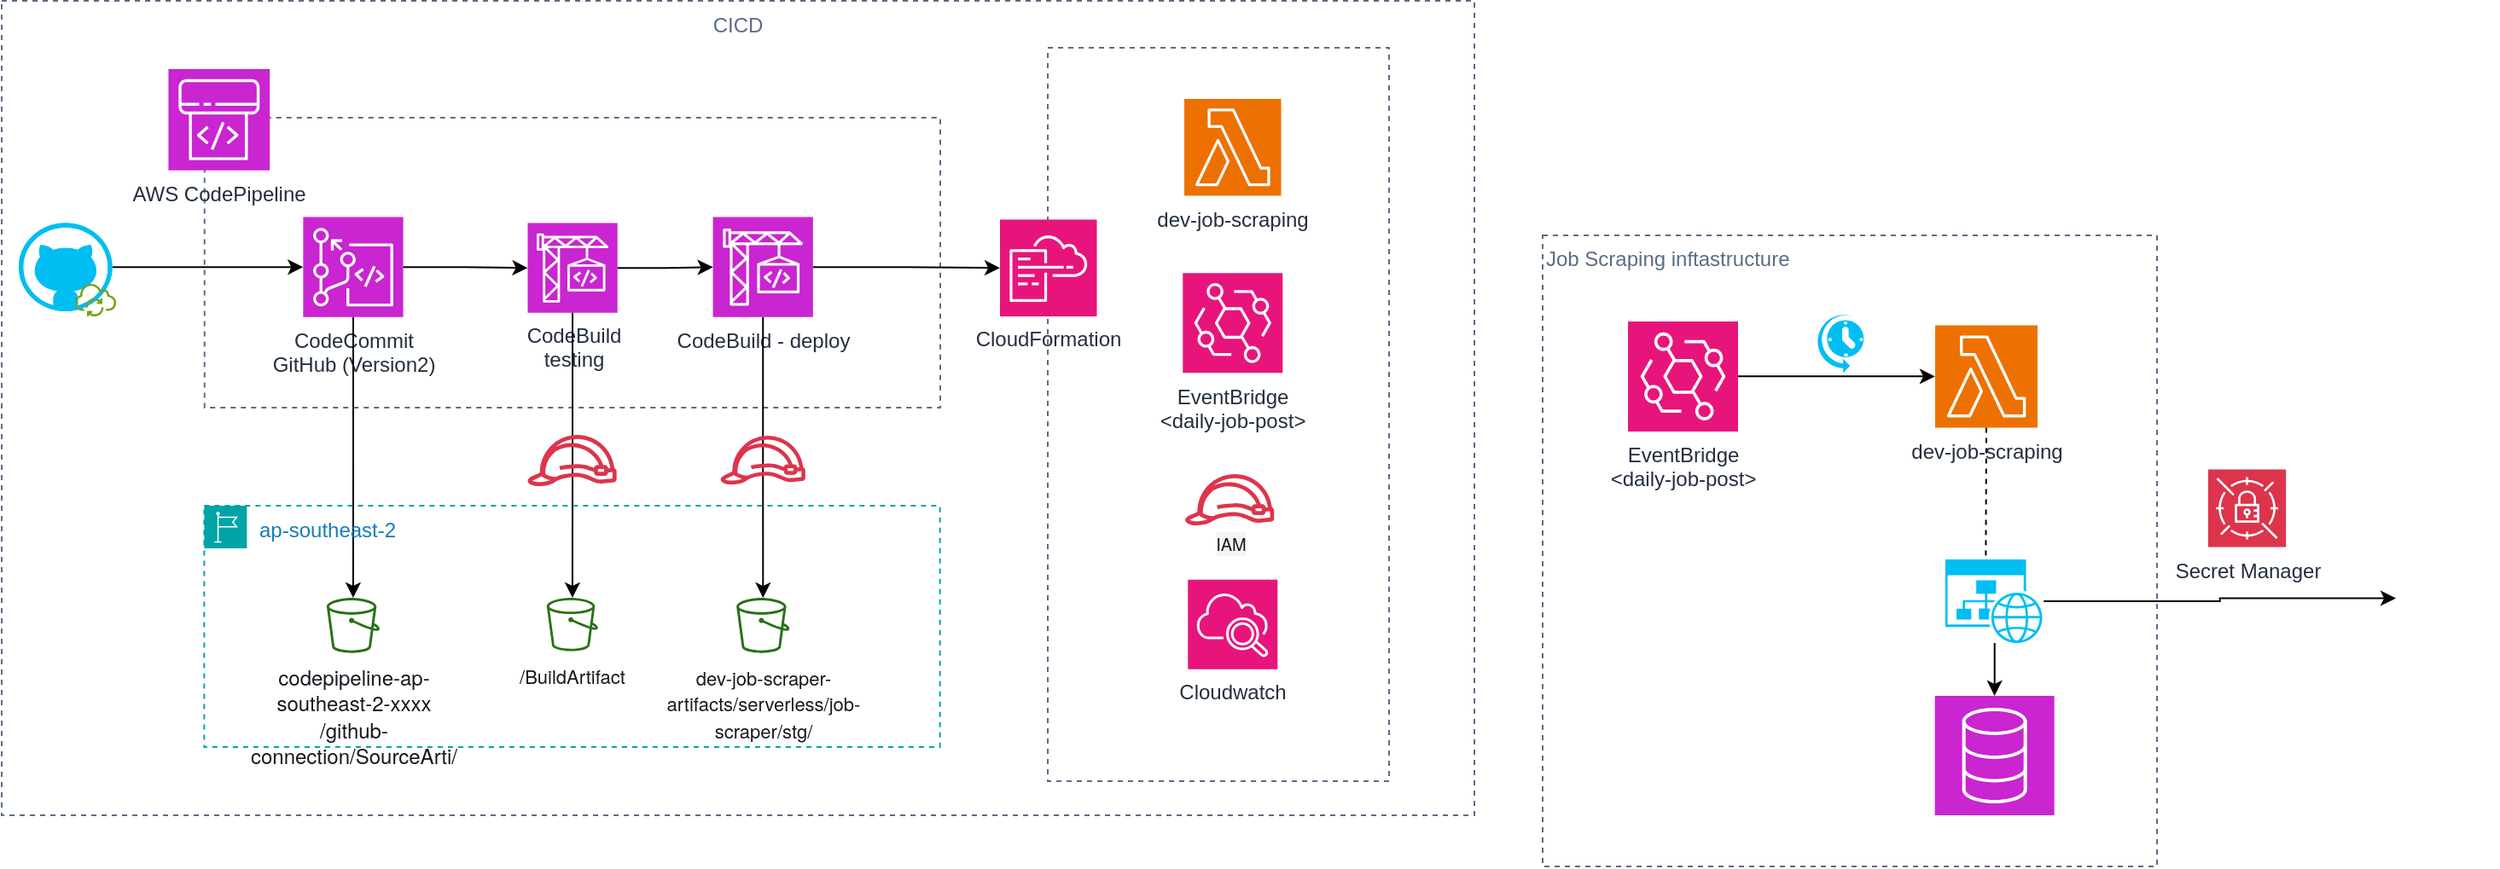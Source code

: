 <mxfile version="24.4.8" type="github">
  <diagram id="Ht1M8jgEwFfnCIfOTk4-" name="Page-1">
    <mxGraphModel dx="704" dy="620" grid="1" gridSize="10" guides="1" tooltips="1" connect="1" arrows="1" fold="1" page="1" pageScale="1" pageWidth="1169" pageHeight="827" math="0" shadow="0">
      <root>
        <mxCell id="0" />
        <mxCell id="1" parent="0" />
        <mxCell id="2VoRDn7YcmzkF_4KtgZK-114" value="Job Scraping inftastructure&lt;div&gt;&lt;br&gt;&lt;/div&gt;" style="fillColor=none;strokeColor=#5A6C86;dashed=1;verticalAlign=top;fontStyle=0;fontColor=#5A6C86;whiteSpace=wrap;html=1;align=left;" vertex="1" parent="1">
          <mxGeometry x="1460" y="210" width="360" height="370" as="geometry" />
        </mxCell>
        <mxCell id="2VoRDn7YcmzkF_4KtgZK-103" value="" style="fillColor=none;strokeColor=#5A6C86;dashed=1;verticalAlign=top;fontStyle=0;fontColor=#5A6C86;whiteSpace=wrap;html=1;" vertex="1" parent="1">
          <mxGeometry x="1170" y="100" width="200" height="430" as="geometry" />
        </mxCell>
        <mxCell id="2VoRDn7YcmzkF_4KtgZK-83" value="CICD" style="fillColor=none;strokeColor=#5A6C86;dashed=1;verticalAlign=top;fontStyle=0;fontColor=#5A6C86;whiteSpace=wrap;html=1;" vertex="1" parent="1">
          <mxGeometry x="557" y="72.5" width="863" height="477.5" as="geometry" />
        </mxCell>
        <mxCell id="2VoRDn7YcmzkF_4KtgZK-6" value="EventBridge&lt;div&gt;&amp;lt;daily-job-post&lt;span style=&quot;background-color: initial;&quot;&gt;&amp;gt;&lt;/span&gt;&lt;/div&gt;" style="sketch=0;points=[[0,0,0],[0.25,0,0],[0.5,0,0],[0.75,0,0],[1,0,0],[0,1,0],[0.25,1,0],[0.5,1,0],[0.75,1,0],[1,1,0],[0,0.25,0],[0,0.5,0],[0,0.75,0],[1,0.25,0],[1,0.5,0],[1,0.75,0]];outlineConnect=0;fontColor=#232F3E;fillColor=#E7157B;strokeColor=#ffffff;dashed=0;verticalLabelPosition=bottom;verticalAlign=top;align=center;html=1;fontSize=12;fontStyle=0;aspect=fixed;shape=mxgraph.aws4.resourceIcon;resIcon=mxgraph.aws4.eventbridge;fontFamily=Helvetica;" vertex="1" parent="1">
          <mxGeometry x="1510" y="260.44" width="64.5" height="64.5" as="geometry" />
        </mxCell>
        <mxCell id="2VoRDn7YcmzkF_4KtgZK-57" value="" style="shape=image;html=1;verticalAlign=top;verticalLabelPosition=bottom;labelBackgroundColor=#ffffff;imageAspect=0;aspect=fixed;image=https://cdn2.iconfinder.com/data/icons/social-media-2285/512/1_Slack_colored_svg-128.png" vertex="1" parent="1">
          <mxGeometry x="1960" y="392.79" width="60" height="60" as="geometry" />
        </mxCell>
        <mxCell id="2VoRDn7YcmzkF_4KtgZK-56" value="" style="verticalLabelPosition=bottom;html=1;verticalAlign=top;align=center;strokeColor=none;fillColor=#00BEF2;shape=mxgraph.azure.scheduler;pointerEvents=1;" vertex="1" parent="1">
          <mxGeometry x="1620" y="255.42" width="28.17" height="35.21" as="geometry" />
        </mxCell>
        <mxCell id="2VoRDn7YcmzkF_4KtgZK-43" value="&lt;div&gt;&lt;br&gt;&lt;/div&gt;" style="fillColor=none;strokeColor=#5A6C86;dashed=1;verticalAlign=top;fontStyle=0;fontColor=#5A6C86;whiteSpace=wrap;html=1;" vertex="1" parent="1">
          <mxGeometry x="675.87" y="141" width="431.13" height="170" as="geometry" />
        </mxCell>
        <mxCell id="2VoRDn7YcmzkF_4KtgZK-12" value="AWS CodePipeline&lt;div&gt;&lt;br&gt;&lt;/div&gt;" style="sketch=0;points=[[0,0,0],[0.25,0,0],[0.5,0,0],[0.75,0,0],[1,0,0],[0,1,0],[0.25,1,0],[0.5,1,0],[0.75,1,0],[1,1,0],[0,0.25,0],[0,0.5,0],[0,0.75,0],[1,0.25,0],[1,0.5,0],[1,0.75,0]];outlineConnect=0;fontColor=#232F3E;fillColor=#C925D1;strokeColor=#ffffff;dashed=0;verticalLabelPosition=bottom;verticalAlign=top;align=center;html=1;fontSize=12;fontStyle=0;aspect=fixed;shape=mxgraph.aws4.resourceIcon;resIcon=mxgraph.aws4.codepipeline;" vertex="1" parent="1">
          <mxGeometry x="654.72" y="112.5" width="59.369" height="59.369" as="geometry" />
        </mxCell>
        <mxCell id="2VoRDn7YcmzkF_4KtgZK-23" value="&lt;div&gt;CodeCommit&lt;/div&gt;GitHub (Version2)" style="sketch=0;points=[[0,0,0],[0.25,0,0],[0.5,0,0],[0.75,0,0],[1,0,0],[0,1,0],[0.25,1,0],[0.5,1,0],[0.75,1,0],[1,1,0],[0,0.25,0],[0,0.5,0],[0,0.75,0],[1,0.25,0],[1,0.5,0],[1,0.75,0]];outlineConnect=0;fontColor=#232F3E;fillColor=#C925D1;strokeColor=#ffffff;dashed=0;verticalLabelPosition=bottom;verticalAlign=top;align=center;html=1;fontSize=12;fontStyle=0;aspect=fixed;shape=mxgraph.aws4.resourceIcon;resIcon=mxgraph.aws4.codecommit;" vertex="1" parent="1">
          <mxGeometry x="733.668" y="199.307" width="58.618" height="58.618" as="geometry" />
        </mxCell>
        <mxCell id="2VoRDn7YcmzkF_4KtgZK-52" style="edgeStyle=orthogonalEdgeStyle;rounded=0;orthogonalLoop=1;jettySize=auto;html=1;" edge="1" parent="1" source="2VoRDn7YcmzkF_4KtgZK-40" target="2VoRDn7YcmzkF_4KtgZK-23">
          <mxGeometry relative="1" as="geometry" />
        </mxCell>
        <mxCell id="2VoRDn7YcmzkF_4KtgZK-35" value="&lt;span style=&quot;color: rgb(22, 25, 31); font-family: &amp;quot;Amazon Ember&amp;quot;, &amp;quot;Helvetica Neue&amp;quot;, Roboto, Arial, sans-serif; text-align: start; text-wrap: wrap;&quot;&gt;codepipeline-ap-southeast-2-xxxx&lt;/span&gt;&lt;div&gt;&lt;span style=&quot;color: rgb(22, 25, 31); font-family: &amp;quot;Amazon Ember&amp;quot;, &amp;quot;Helvetica Neue&amp;quot;, Roboto, Arial, sans-serif; text-align: start; text-wrap: wrap;&quot;&gt;/github-connection/SourceArti/&lt;/span&gt;&lt;/div&gt;" style="outlineConnect=0;fontColor=#232F3E;gradientColor=none;fillColor=#277116;strokeColor=none;dashed=0;verticalLabelPosition=bottom;verticalAlign=top;align=center;html=1;fontSize=12;fontStyle=0;aspect=fixed;pointerEvents=1;shape=mxgraph.aws4.bucket;labelBackgroundColor=#ffffff;" vertex="1" parent="1">
          <mxGeometry x="747.446" y="422.498" width="31.067" height="32.315" as="geometry" />
        </mxCell>
        <mxCell id="2VoRDn7YcmzkF_4KtgZK-36" style="edgeStyle=orthogonalEdgeStyle;rounded=0;orthogonalLoop=1;jettySize=auto;html=1;" edge="1" parent="1" source="2VoRDn7YcmzkF_4KtgZK-23" target="2VoRDn7YcmzkF_4KtgZK-35">
          <mxGeometry relative="1" as="geometry" />
        </mxCell>
        <mxCell id="2VoRDn7YcmzkF_4KtgZK-7" value="CodeBuild&lt;div&gt;testing&lt;/div&gt;" style="sketch=0;points=[[0,0,0],[0.25,0,0],[0.5,0,0],[0.75,0,0],[1,0,0],[0,1,0],[0.25,1,0],[0.5,1,0],[0.75,1,0],[1,1,0],[0,0.25,0],[0,0.5,0],[0,0.75,0],[1,0.25,0],[1,0.5,0],[1,0.75,0]];outlineConnect=0;fontColor=#232F3E;fillColor=#C925D1;strokeColor=#ffffff;dashed=0;verticalLabelPosition=bottom;verticalAlign=top;align=center;html=1;fontSize=12;fontStyle=0;aspect=fixed;shape=mxgraph.aws4.resourceIcon;resIcon=mxgraph.aws4.codebuild;" vertex="1" parent="1">
          <mxGeometry x="865.248" y="202.812" width="52.606" height="52.606" as="geometry" />
        </mxCell>
        <mxCell id="2VoRDn7YcmzkF_4KtgZK-38" style="edgeStyle=orthogonalEdgeStyle;rounded=0;orthogonalLoop=1;jettySize=auto;html=1;" edge="1" parent="1" source="2VoRDn7YcmzkF_4KtgZK-7" target="2VoRDn7YcmzkF_4KtgZK-37">
          <mxGeometry relative="1" as="geometry" />
        </mxCell>
        <mxCell id="2VoRDn7YcmzkF_4KtgZK-24" style="edgeStyle=orthogonalEdgeStyle;rounded=0;orthogonalLoop=1;jettySize=auto;html=1;entryX=0;entryY=0.5;entryDx=0;entryDy=0;entryPerimeter=0;" edge="1" parent="1" source="2VoRDn7YcmzkF_4KtgZK-23" target="2VoRDn7YcmzkF_4KtgZK-7">
          <mxGeometry relative="1" as="geometry" />
        </mxCell>
        <mxCell id="2VoRDn7YcmzkF_4KtgZK-37" value="&lt;span style=&quot;color: rgb(22, 25, 31); font-family: &amp;quot;Amazon Ember&amp;quot;, &amp;quot;Helvetica Neue&amp;quot;, Roboto, Arial, sans-serif; text-align: start; text-wrap: wrap;&quot;&gt;&lt;font style=&quot;font-size: 11px;&quot;&gt;/&lt;/font&gt;&lt;/span&gt;&lt;span style=&quot;font-size: 11px; color: rgb(22, 25, 31); font-family: &amp;quot;Amazon Ember&amp;quot;, &amp;quot;Helvetica Neue&amp;quot;, Roboto, Arial, sans-serif; text-align: start; text-wrap: wrap;&quot;&gt;BuildArtifact&lt;/span&gt;&lt;div&gt;&lt;div&gt;&lt;span style=&quot;color: rgb(22, 25, 31); font-family: &amp;quot;Amazon Ember&amp;quot;, &amp;quot;Helvetica Neue&amp;quot;, Roboto, Arial, sans-serif; text-align: start; text-wrap: wrap;&quot;&gt;&lt;font style=&quot;font-size: 11px;&quot;&gt;&lt;br&gt;&lt;/font&gt;&lt;/span&gt;&lt;/div&gt;&lt;/div&gt;" style="outlineConnect=0;fontColor=#232F3E;gradientColor=none;fillColor=#277116;strokeColor=none;dashed=0;verticalLabelPosition=bottom;verticalAlign=top;align=center;html=1;fontSize=12;fontStyle=0;aspect=fixed;pointerEvents=1;shape=mxgraph.aws4.bucket;labelBackgroundColor=#ffffff;" vertex="1" parent="1">
          <mxGeometry x="876.403" y="422.498" width="30.06" height="31.27" as="geometry" />
        </mxCell>
        <mxCell id="2VoRDn7YcmzkF_4KtgZK-22" style="edgeStyle=orthogonalEdgeStyle;rounded=0;orthogonalLoop=1;jettySize=auto;html=1;" edge="1" parent="1" source="2VoRDn7YcmzkF_4KtgZK-7" target="2VoRDn7YcmzkF_4KtgZK-21">
          <mxGeometry relative="1" as="geometry" />
        </mxCell>
        <mxCell id="2VoRDn7YcmzkF_4KtgZK-25" value="&lt;span style=&quot;color: rgb(22, 25, 31); font-family: &amp;quot;Amazon Ember&amp;quot;, &amp;quot;Helvetica Neue&amp;quot;, Roboto, Arial, sans-serif; text-align: start; text-wrap: wrap;&quot;&gt;&lt;font style=&quot;font-size: 11px;&quot;&gt;dev-job-scraper-artifacts/serverless/job-scraper/stg/&lt;/font&gt;&lt;/span&gt;" style="outlineConnect=0;fontColor=#232F3E;gradientColor=none;fillColor=#277116;strokeColor=none;dashed=0;verticalLabelPosition=bottom;verticalAlign=top;align=center;html=1;fontSize=12;fontStyle=0;aspect=fixed;pointerEvents=1;shape=mxgraph.aws4.bucket;labelBackgroundColor=#ffffff;" vertex="1" parent="1">
          <mxGeometry x="987.58" y="422.502" width="31.067" height="32.315" as="geometry" />
        </mxCell>
        <mxCell id="2VoRDn7YcmzkF_4KtgZK-99" style="edgeStyle=orthogonalEdgeStyle;rounded=0;orthogonalLoop=1;jettySize=auto;html=1;" edge="1" parent="1" source="2VoRDn7YcmzkF_4KtgZK-21" target="2VoRDn7YcmzkF_4KtgZK-97">
          <mxGeometry relative="1" as="geometry" />
        </mxCell>
        <mxCell id="2VoRDn7YcmzkF_4KtgZK-21" value="CodeBuild - deploy&lt;div&gt;&lt;br&gt;&lt;/div&gt;" style="sketch=0;points=[[0,0,0],[0.25,0,0],[0.5,0,0],[0.75,0,0],[1,0,0],[0,1,0],[0.25,1,0],[0.5,1,0],[0.75,1,0],[1,1,0],[0,0.25,0],[0,0.5,0],[0,0.75,0],[1,0.25,0],[1,0.5,0],[1,0.75,0]];outlineConnect=0;fontColor=#232F3E;fillColor=#C925D1;strokeColor=#ffffff;dashed=0;verticalLabelPosition=bottom;verticalAlign=top;align=center;html=1;fontSize=12;fontStyle=0;aspect=fixed;shape=mxgraph.aws4.resourceIcon;resIcon=mxgraph.aws4.codebuild;" vertex="1" parent="1">
          <mxGeometry x="973.802" y="199.307" width="58.618" height="58.618" as="geometry" />
        </mxCell>
        <mxCell id="2VoRDn7YcmzkF_4KtgZK-39" style="edgeStyle=orthogonalEdgeStyle;rounded=0;orthogonalLoop=1;jettySize=auto;html=1;" edge="1" parent="1" source="2VoRDn7YcmzkF_4KtgZK-21" target="2VoRDn7YcmzkF_4KtgZK-25">
          <mxGeometry relative="1" as="geometry" />
        </mxCell>
        <mxCell id="2VoRDn7YcmzkF_4KtgZK-53" value="" style="group" vertex="1" connectable="0" parent="1">
          <mxGeometry x="567" y="202.81" width="68.193" height="61.98" as="geometry" />
        </mxCell>
        <mxCell id="2VoRDn7YcmzkF_4KtgZK-40" value="" style="verticalLabelPosition=bottom;html=1;verticalAlign=top;align=center;strokeColor=none;fillColor=#00BEF2;shape=mxgraph.azure.github_code;pointerEvents=1;" vertex="1" parent="2VoRDn7YcmzkF_4KtgZK-53">
          <mxGeometry width="54.826" height="51.65" as="geometry" />
        </mxCell>
        <mxCell id="2VoRDn7YcmzkF_4KtgZK-51" value="" style="sketch=0;outlineConnect=0;fontColor=#232F3E;gradientColor=none;fillColor=#7AA116;strokeColor=none;dashed=0;verticalLabelPosition=bottom;verticalAlign=top;align=center;html=1;fontSize=12;fontStyle=0;aspect=fixed;pointerEvents=1;shape=mxgraph.aws4.iot_over_the_air_update;" vertex="1" parent="2VoRDn7YcmzkF_4KtgZK-53">
          <mxGeometry x="32.896" y="35.122" width="24.192" height="19.54" as="geometry" />
        </mxCell>
        <mxCell id="2VoRDn7YcmzkF_4KtgZK-8" value="&lt;div style=&quot;font-size: 11px; line-height: 50%;&quot;&gt;&lt;font style=&quot;font-size: 11px;&quot; face=&quot;Amazon Ember, Helvetica Neue, Roboto, Arial, sans-serif&quot; color=&quot;#16191f&quot;&gt;&lt;span style=&quot;font-size: 10px; text-wrap: wrap; background-color: rgb(242, 243, 243);&quot;&gt;&lt;br&gt;&lt;/span&gt;&lt;/font&gt;&lt;/div&gt;" style="sketch=0;outlineConnect=0;fontColor=#232F3E;gradientColor=none;fillColor=#DD344C;strokeColor=none;dashed=0;verticalLabelPosition=bottom;verticalAlign=top;align=center;html=1;fontSize=12;fontStyle=0;aspect=fixed;pointerEvents=1;shape=mxgraph.aws4.role;" vertex="1" parent="1">
          <mxGeometry x="977.82" y="327.5" width="50.59" height="28.55" as="geometry" />
        </mxCell>
        <mxCell id="2VoRDn7YcmzkF_4KtgZK-77" value="ap-southeast-2&lt;div&gt;&lt;br&gt;&lt;/div&gt;" style="points=[[0,0],[0.25,0],[0.5,0],[0.75,0],[1,0],[1,0.25],[1,0.5],[1,0.75],[1,1],[0.75,1],[0.5,1],[0.25,1],[0,1],[0,0.75],[0,0.5],[0,0.25]];outlineConnect=0;gradientColor=none;html=1;whiteSpace=wrap;fontSize=12;fontStyle=0;container=1;pointerEvents=0;collapsible=0;recursiveResize=0;shape=mxgraph.aws4.group;grIcon=mxgraph.aws4.group_region;strokeColor=#00A4A6;fillColor=none;verticalAlign=top;align=left;spacingLeft=30;fontColor=#147EBA;dashed=1;" vertex="1" parent="1">
          <mxGeometry x="675.69" y="368.5" width="431.13" height="141.5" as="geometry" />
        </mxCell>
        <mxCell id="2VoRDn7YcmzkF_4KtgZK-82" value="" style="sketch=0;outlineConnect=0;fontColor=#232F3E;gradientColor=none;fillColor=#DD344C;strokeColor=none;dashed=0;verticalLabelPosition=bottom;verticalAlign=top;align=center;html=1;fontSize=12;fontStyle=0;aspect=fixed;pointerEvents=1;shape=mxgraph.aws4.role;" vertex="1" parent="1">
          <mxGeometry x="864.67" y="327.05" width="53.18" height="30" as="geometry" />
        </mxCell>
        <mxCell id="2VoRDn7YcmzkF_4KtgZK-84" value="" style="group" vertex="1" connectable="0" parent="1">
          <mxGeometry x="567" y="202.81" width="68.193" height="61.98" as="geometry" />
        </mxCell>
        <mxCell id="2VoRDn7YcmzkF_4KtgZK-85" value="" style="verticalLabelPosition=bottom;html=1;verticalAlign=top;align=center;strokeColor=none;fillColor=#00BEF2;shape=mxgraph.azure.github_code;pointerEvents=1;" vertex="1" parent="2VoRDn7YcmzkF_4KtgZK-84">
          <mxGeometry width="54.826" height="51.65" as="geometry" />
        </mxCell>
        <mxCell id="2VoRDn7YcmzkF_4KtgZK-86" value="" style="sketch=0;outlineConnect=0;fontColor=#232F3E;gradientColor=none;fillColor=#7AA116;strokeColor=none;dashed=0;verticalLabelPosition=bottom;verticalAlign=top;align=center;html=1;fontSize=12;fontStyle=0;aspect=fixed;pointerEvents=1;shape=mxgraph.aws4.iot_over_the_air_update;" vertex="1" parent="2VoRDn7YcmzkF_4KtgZK-84">
          <mxGeometry x="32.896" y="35.122" width="24.192" height="19.54" as="geometry" />
        </mxCell>
        <mxCell id="2VoRDn7YcmzkF_4KtgZK-97" value="CloudFormation&lt;div&gt;&lt;br&gt;&lt;/div&gt;" style="sketch=0;points=[[0,0,0],[0.25,0,0],[0.5,0,0],[0.75,0,0],[1,0,0],[0,1,0],[0.25,1,0],[0.5,1,0],[0.75,1,0],[1,1,0],[0,0.25,0],[0,0.5,0],[0,0.75,0],[1,0.25,0],[1,0.5,0],[1,0.75,0]];points=[[0,0,0],[0.25,0,0],[0.5,0,0],[0.75,0,0],[1,0,0],[0,1,0],[0.25,1,0],[0.5,1,0],[0.75,1,0],[1,1,0],[0,0.25,0],[0,0.5,0],[0,0.75,0],[1,0.25,0],[1,0.5,0],[1,0.75,0]];outlineConnect=0;fontColor=#232F3E;fillColor=#E7157B;strokeColor=#ffffff;dashed=0;verticalLabelPosition=bottom;verticalAlign=top;align=center;html=1;fontSize=12;fontStyle=0;aspect=fixed;shape=mxgraph.aws4.resourceIcon;resIcon=mxgraph.aws4.cloudformation;" vertex="1" parent="1">
          <mxGeometry x="1142" y="200.74" width="56.75" height="56.75" as="geometry" />
        </mxCell>
        <mxCell id="2VoRDn7YcmzkF_4KtgZK-98" value="Cloudwatch&lt;div&gt;&lt;br&gt;&lt;/div&gt;" style="sketch=0;points=[[0,0,0],[0.25,0,0],[0.5,0,0],[0.75,0,0],[1,0,0],[0,1,0],[0.25,1,0],[0.5,1,0],[0.75,1,0],[1,1,0],[0,0.25,0],[0,0.5,0],[0,0.75,0],[1,0.25,0],[1,0.5,0],[1,0.75,0]];points=[[0,0,0],[0.25,0,0],[0.5,0,0],[0.75,0,0],[1,0,0],[0,1,0],[0.25,1,0],[0.5,1,0],[0.75,1,0],[1,1,0],[0,0.25,0],[0,0.5,0],[0,0.75,0],[1,0.25,0],[1,0.5,0],[1,0.75,0]];outlineConnect=0;fontColor=#232F3E;fillColor=#E7157B;strokeColor=#ffffff;dashed=0;verticalLabelPosition=bottom;verticalAlign=top;align=center;html=1;fontSize=12;fontStyle=0;aspect=fixed;shape=mxgraph.aws4.resourceIcon;resIcon=mxgraph.aws4.cloudwatch_2;" vertex="1" parent="1">
          <mxGeometry x="1252.13" y="411.88" width="52.51" height="52.51" as="geometry" />
        </mxCell>
        <mxCell id="2VoRDn7YcmzkF_4KtgZK-100" value="dev-job-scraping&lt;div&gt;&lt;br&gt;&lt;/div&gt;" style="sketch=0;points=[[0,0,0],[0.25,0,0],[0.5,0,0],[0.75,0,0],[1,0,0],[0,1,0],[0.25,1,0],[0.5,1,0],[0.75,1,0],[1,1,0],[0,0.25,0],[0,0.5,0],[0,0.75,0],[1,0.25,0],[1,0.5,0],[1,0.75,0]];outlineConnect=0;fontColor=#232F3E;fillColor=#ED7100;strokeColor=#ffffff;dashed=0;verticalLabelPosition=bottom;verticalAlign=top;align=center;html=1;fontSize=12;fontStyle=0;aspect=fixed;shape=mxgraph.aws4.resourceIcon;resIcon=mxgraph.aws4.lambda;" vertex="1" parent="1">
          <mxGeometry x="1250" y="130" width="56.75" height="56.75" as="geometry" />
        </mxCell>
        <mxCell id="2VoRDn7YcmzkF_4KtgZK-101" value="EventBridge&lt;div&gt;&amp;lt;daily-job-post&lt;span style=&quot;background-color: initial;&quot;&gt;&amp;gt;&lt;/span&gt;&lt;/div&gt;" style="sketch=0;points=[[0,0,0],[0.25,0,0],[0.5,0,0],[0.75,0,0],[1,0,0],[0,1,0],[0.25,1,0],[0.5,1,0],[0.75,1,0],[1,1,0],[0,0.25,0],[0,0.5,0],[0,0.75,0],[1,0.25,0],[1,0.5,0],[1,0.75,0]];outlineConnect=0;fontColor=#232F3E;fillColor=#E7157B;strokeColor=#ffffff;dashed=0;verticalLabelPosition=bottom;verticalAlign=top;align=center;html=1;fontSize=12;fontStyle=0;aspect=fixed;shape=mxgraph.aws4.resourceIcon;resIcon=mxgraph.aws4.eventbridge;fontFamily=Helvetica;" vertex="1" parent="1">
          <mxGeometry x="1249.13" y="232.13" width="58.5" height="58.5" as="geometry" />
        </mxCell>
        <mxCell id="2VoRDn7YcmzkF_4KtgZK-102" value="&lt;div style=&quot;line-height: 50%;&quot;&gt;&lt;font face=&quot;Amazon Ember, Helvetica Neue, Roboto, Arial, sans-serif&quot; color=&quot;#16191f&quot;&gt;&lt;span style=&quot;font-size: 10px; text-wrap: wrap; background-color: rgb(242, 243, 243);&quot;&gt;IAM&lt;/span&gt;&lt;/font&gt;&lt;/div&gt;&lt;div style=&quot;line-height: 50%;&quot;&gt;&lt;font face=&quot;Amazon Ember, Helvetica Neue, Roboto, Arial, sans-serif&quot; color=&quot;#16191f&quot;&gt;&lt;span style=&quot;font-size: 10px; text-wrap: wrap; background-color: rgb(242, 243, 243);&quot;&gt;&lt;br&gt;&lt;/span&gt;&lt;/font&gt;&lt;/div&gt;" style="sketch=0;outlineConnect=0;fontColor=#232F3E;gradientColor=none;fillColor=#DD344C;strokeColor=none;dashed=0;verticalLabelPosition=bottom;verticalAlign=top;align=center;html=1;fontSize=12;fontStyle=0;aspect=fixed;pointerEvents=1;shape=mxgraph.aws4.role;" vertex="1" parent="1">
          <mxGeometry x="1250" y="350" width="53.16" height="30" as="geometry" />
        </mxCell>
        <mxCell id="2VoRDn7YcmzkF_4KtgZK-105" style="edgeStyle=orthogonalEdgeStyle;rounded=0;orthogonalLoop=1;jettySize=auto;html=1;entryX=0;entryY=0.5;entryDx=0;entryDy=0;entryPerimeter=0;" edge="1" parent="1" source="2VoRDn7YcmzkF_4KtgZK-6" target="2VoRDn7YcmzkF_4KtgZK-54">
          <mxGeometry relative="1" as="geometry">
            <mxPoint x="1685" y="293.015" as="targetPoint" />
          </mxGeometry>
        </mxCell>
        <mxCell id="2VoRDn7YcmzkF_4KtgZK-111" value="Secret Manager&lt;div&gt;&lt;br&gt;&lt;/div&gt;" style="sketch=0;points=[[0,0,0],[0.25,0,0],[0.5,0,0],[0.75,0,0],[1,0,0],[0,1,0],[0.25,1,0],[0.5,1,0],[0.75,1,0],[1,1,0],[0,0.25,0],[0,0.5,0],[0,0.75,0],[1,0.25,0],[1,0.5,0],[1,0.75,0]];outlineConnect=0;fontColor=#232F3E;fillColor=#DD344C;strokeColor=#ffffff;dashed=0;verticalLabelPosition=bottom;verticalAlign=top;align=center;html=1;fontSize=12;fontStyle=0;aspect=fixed;shape=mxgraph.aws4.resourceIcon;resIcon=mxgraph.aws4.secrets_manager;" vertex="1" parent="1">
          <mxGeometry x="1850" y="347.21" width="45.58" height="45.58" as="geometry" />
        </mxCell>
        <mxCell id="2VoRDn7YcmzkF_4KtgZK-119" style="edgeStyle=orthogonalEdgeStyle;rounded=0;orthogonalLoop=1;jettySize=auto;html=1;" edge="1" parent="1" source="2VoRDn7YcmzkF_4KtgZK-58" target="2VoRDn7YcmzkF_4KtgZK-115">
          <mxGeometry relative="1" as="geometry" />
        </mxCell>
        <mxCell id="2VoRDn7YcmzkF_4KtgZK-120" style="edgeStyle=orthogonalEdgeStyle;rounded=0;orthogonalLoop=1;jettySize=auto;html=1;" edge="1" parent="1" source="2VoRDn7YcmzkF_4KtgZK-58" target="2VoRDn7YcmzkF_4KtgZK-57">
          <mxGeometry relative="1" as="geometry" />
        </mxCell>
        <mxCell id="2VoRDn7YcmzkF_4KtgZK-58" value="" style="verticalLabelPosition=bottom;html=1;verticalAlign=top;align=center;strokeColor=none;fillColor=#00BEF2;shape=mxgraph.azure.website_generic;pointerEvents=1;" vertex="1" parent="1">
          <mxGeometry x="1696" y="400" width="57.65" height="49" as="geometry" />
        </mxCell>
        <mxCell id="2VoRDn7YcmzkF_4KtgZK-54" value="dev-job-scraping&lt;div&gt;&lt;br&gt;&lt;/div&gt;" style="sketch=0;points=[[0,0,0],[0.25,0,0],[0.5,0,0],[0.75,0,0],[1,0,0],[0,1,0],[0.25,1,0],[0.5,1,0],[0.75,1,0],[1,1,0],[0,0.25,0],[0,0.5,0],[0,0.75,0],[1,0.25,0],[1,0.5,0],[1,0.75,0]];outlineConnect=0;fontColor=#232F3E;fillColor=#ED7100;strokeColor=#ffffff;dashed=0;verticalLabelPosition=bottom;verticalAlign=top;align=center;html=1;fontSize=12;fontStyle=0;aspect=fixed;shape=mxgraph.aws4.resourceIcon;resIcon=mxgraph.aws4.lambda;" vertex="1" parent="1">
          <mxGeometry x="1690" y="262.69" width="60" height="60" as="geometry" />
        </mxCell>
        <mxCell id="2VoRDn7YcmzkF_4KtgZK-112" value="" style="endArrow=none;dashed=1;html=1;rounded=0;exitX=0.5;exitY=1;exitDx=0;exitDy=0;exitPerimeter=0;entryX=0.411;entryY=-0.037;entryDx=0;entryDy=0;entryPerimeter=0;" edge="1" parent="1" source="2VoRDn7YcmzkF_4KtgZK-54" target="2VoRDn7YcmzkF_4KtgZK-58">
          <mxGeometry width="50" height="50" relative="1" as="geometry">
            <mxPoint x="1721.61" y="315.684" as="sourcePoint" />
            <mxPoint x="1718" y="400" as="targetPoint" />
          </mxGeometry>
        </mxCell>
        <mxCell id="2VoRDn7YcmzkF_4KtgZK-115" value="" style="sketch=0;points=[[0,0,0],[0.25,0,0],[0.5,0,0],[0.75,0,0],[1,0,0],[0,1,0],[0.25,1,0],[0.5,1,0],[0.75,1,0],[1,1,0],[0,0.25,0],[0,0.5,0],[0,0.75,0],[1,0.25,0],[1,0.5,0],[1,0.75,0]];outlineConnect=0;fontColor=#232F3E;fillColor=#C925D1;strokeColor=#ffffff;dashed=0;verticalLabelPosition=bottom;verticalAlign=top;align=center;html=1;fontSize=12;fontStyle=0;aspect=fixed;shape=mxgraph.aws4.resourceIcon;resIcon=mxgraph.aws4.database;" vertex="1" parent="1">
          <mxGeometry x="1689.83" y="480" width="70" height="70" as="geometry" />
        </mxCell>
      </root>
    </mxGraphModel>
  </diagram>
</mxfile>
